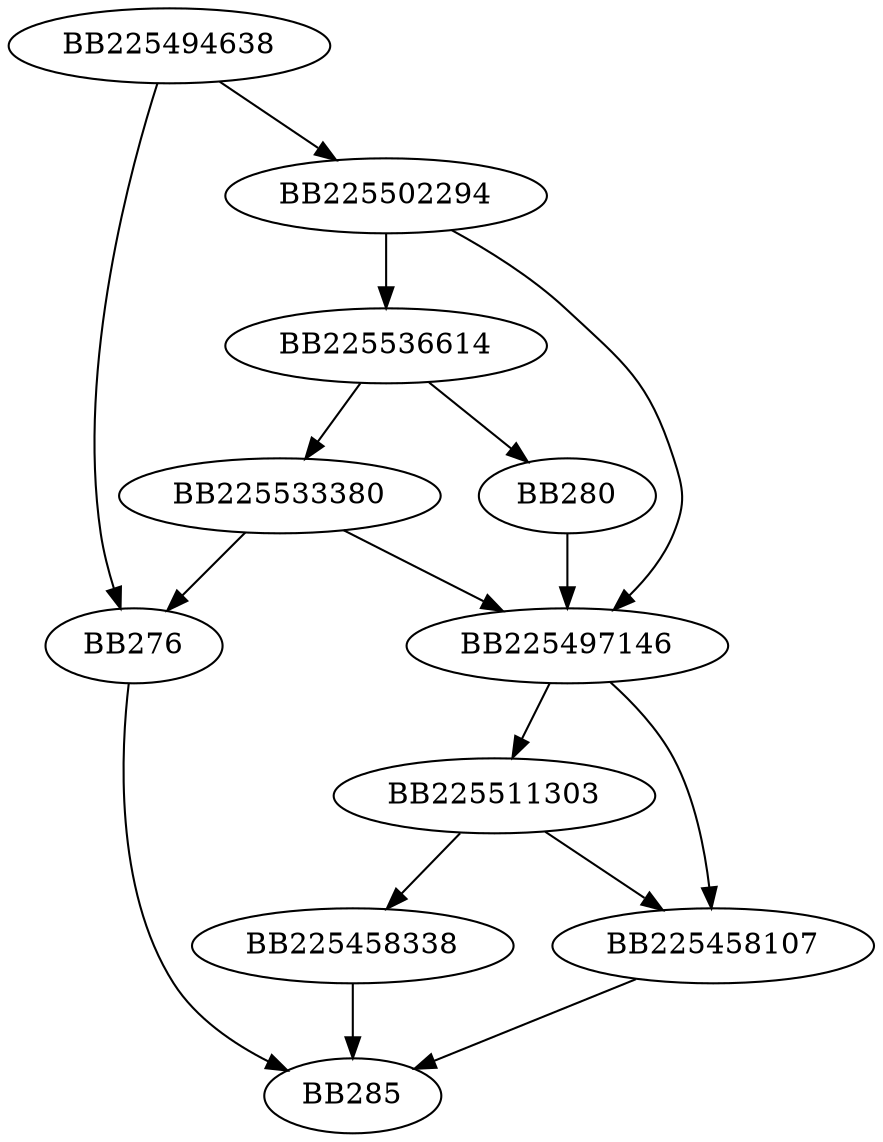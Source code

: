 digraph G{
	BB225494638->BB276;
	BB225494638->BB225502294;
	BB225502294->BB225497146;
	BB225502294->BB225536614;
	BB225536614->BB280;
	BB225536614->BB225533380;
	BB280->BB225497146;
	BB225533380->BB276;
	BB225533380->BB225497146;
	BB225497146->BB225511303;
	BB225497146->BB225458107;
	BB225511303->BB225458107;
	BB225511303->BB225458338;
	BB225458107->BB285;
	BB225458338->BB285;
	BB276->BB285;
}
